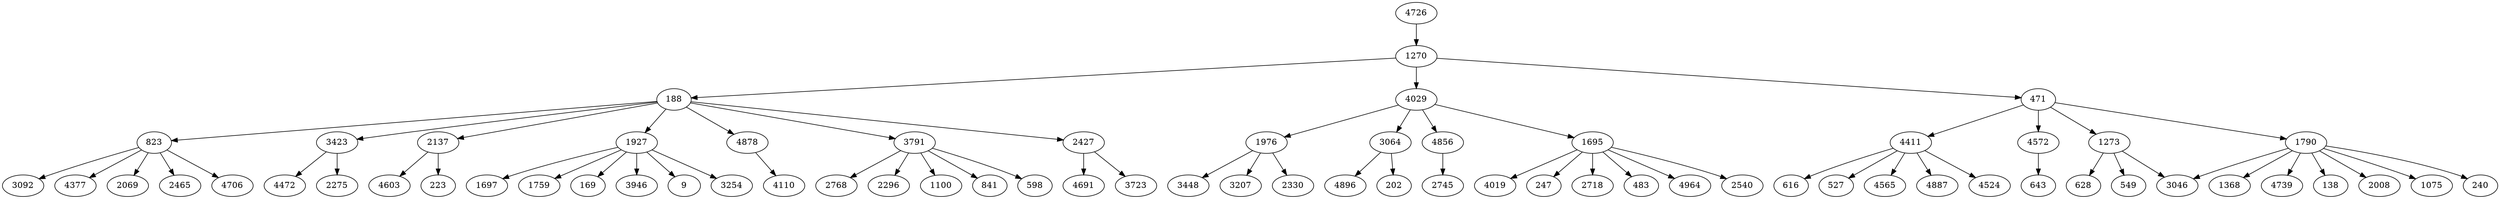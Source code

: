 digraph Tree {
	"4726" -> "1270"
	"1270" -> "188"
	"188" -> "823"
	"823" -> "3092"
	"823" -> "4377"
	"823" -> "2069"
	"823" -> "2465"
	"823" -> "4706"
	"188" -> "3423"
	"3423" -> "4472"
	"3423" -> "2275"
	"188" -> "2137"
	"2137" -> "4603"
	"2137" -> "223"
	"188" -> "1927"
	"1927" -> "1697"
	"1927" -> "1759"
	"1927" -> "169"
	"1927" -> "3946"
	"1927" -> "9"
	"1927" -> "3254"
	"188" -> "4878"
	"4878" -> "4110"
	"188" -> "3791"
	"3791" -> "2768"
	"3791" -> "2296"
	"3791" -> "1100"
	"3791" -> "841"
	"3791" -> "598"
	"188" -> "2427"
	"2427" -> "4691"
	"2427" -> "3723"
	"1270" -> "4029"
	"4029" -> "1976"
	"1976" -> "3448"
	"1976" -> "3207"
	"1976" -> "2330"
	"4029" -> "3064"
	"3064" -> "4896"
	"3064" -> "202"
	"4029" -> "4856"
	"4856" -> "2745"
	"4029" -> "1695"
	"1695" -> "4019"
	"1695" -> "247"
	"1695" -> "2718"
	"1695" -> "483"
	"1695" -> "4964"
	"1695" -> "2540"
	"1270" -> "471"
	"471" -> "4411"
	"4411" -> "616"
	"4411" -> "527"
	"4411" -> "4565"
	"4411" -> "4887"
	"4411" -> "4524"
	"471" -> "4572"
	"4572" -> "643"
	"471" -> "1273"
	"1273" -> "628"
	"1273" -> "549"
	"1273" -> "3046"
	"471" -> "1790"
	"1790" -> "1368"
	"1790" -> "4739"
	"1790" -> "138"
	"1790" -> "2008"
	"1790" -> "3046"
	"1790" -> "1075"
	"1790" -> "240"
}